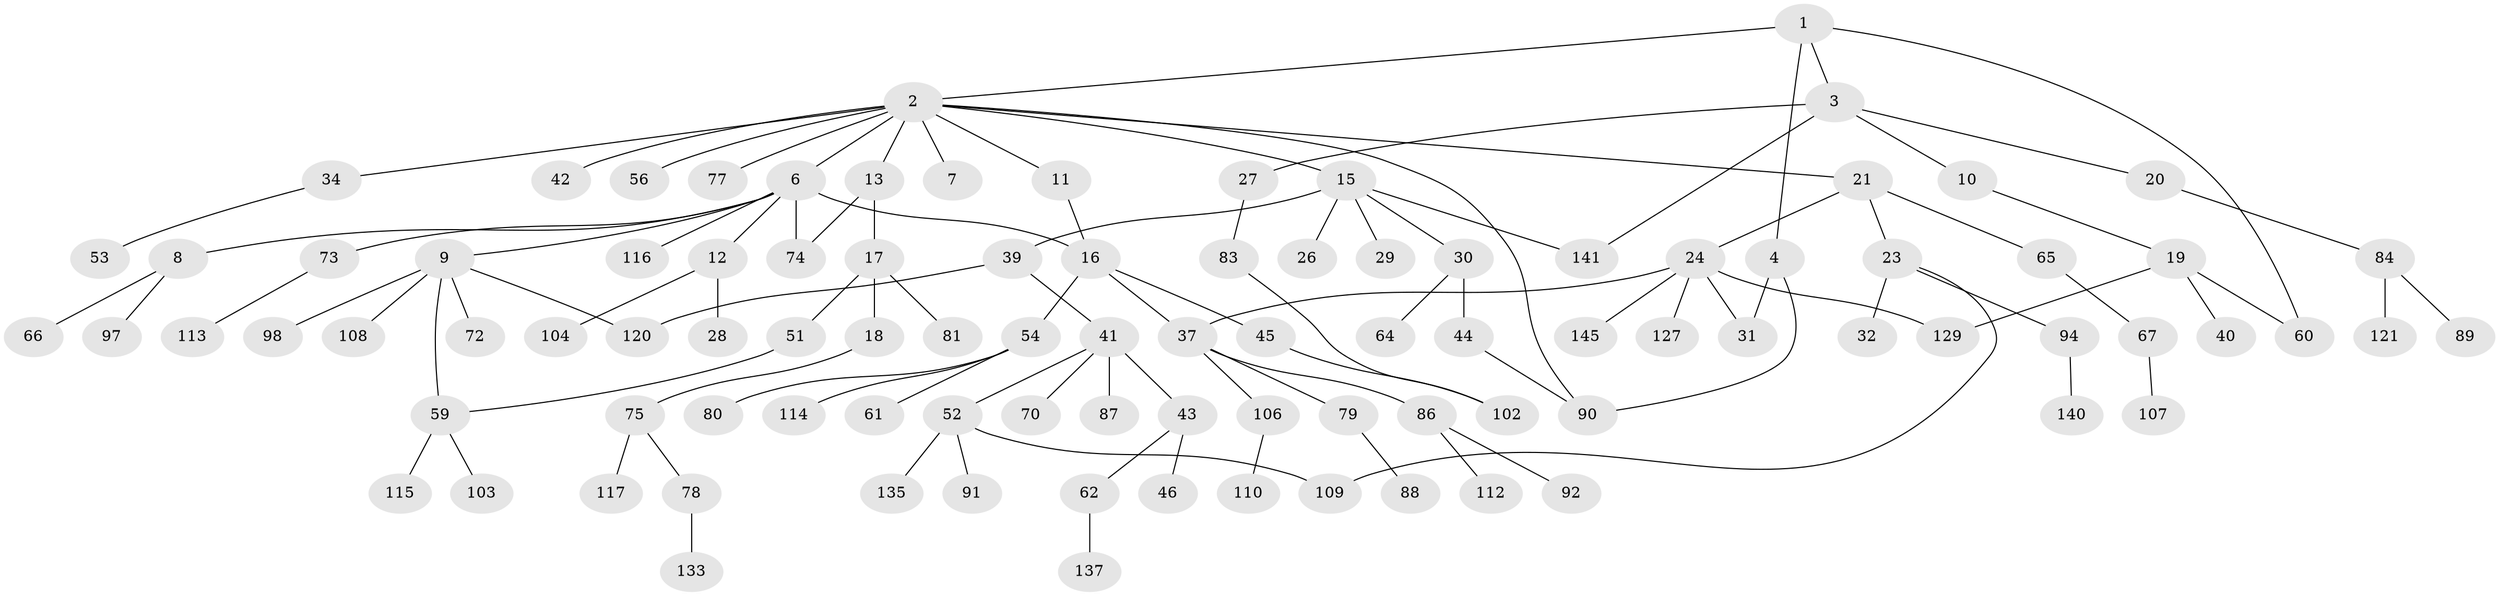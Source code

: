 // Generated by graph-tools (version 1.1) at 2025/51/02/27/25 19:51:36]
// undirected, 97 vertices, 109 edges
graph export_dot {
graph [start="1"]
  node [color=gray90,style=filled];
  1;
  2 [super="+5"];
  3 [super="+55"];
  4 [super="+48"];
  6 [super="+50"];
  7 [super="+96"];
  8 [super="+138"];
  9 [super="+14"];
  10;
  11 [super="+100"];
  12;
  13;
  15 [super="+57"];
  16 [super="+33"];
  17 [super="+22"];
  18;
  19 [super="+35"];
  20 [super="+36"];
  21 [super="+63"];
  23 [super="+118"];
  24 [super="+25"];
  26 [super="+69"];
  27 [super="+58"];
  28;
  29 [super="+105"];
  30 [super="+38"];
  31 [super="+99"];
  32 [super="+136"];
  34 [super="+131"];
  37 [super="+82"];
  39 [super="+47"];
  40;
  41 [super="+49"];
  42 [super="+122"];
  43;
  44;
  45 [super="+85"];
  46 [super="+139"];
  51 [super="+95"];
  52 [super="+130"];
  53;
  54;
  56;
  59 [super="+93"];
  60;
  61 [super="+71"];
  62 [super="+143"];
  64;
  65;
  66 [super="+76"];
  67 [super="+68"];
  70;
  72;
  73 [super="+119"];
  74 [super="+132"];
  75;
  77 [super="+142"];
  78;
  79 [super="+134"];
  80 [super="+123"];
  81;
  83 [super="+126"];
  84;
  86 [super="+111"];
  87;
  88;
  89;
  90 [super="+101"];
  91;
  92;
  94 [super="+124"];
  97;
  98;
  102;
  103;
  104;
  106 [super="+144"];
  107;
  108;
  109;
  110;
  112 [super="+125"];
  113;
  114;
  115;
  116;
  117;
  120;
  121;
  127 [super="+128"];
  129;
  133;
  135;
  137;
  140;
  141;
  145;
  1 -- 2;
  1 -- 3;
  1 -- 4;
  1 -- 60;
  2 -- 6;
  2 -- 15;
  2 -- 42;
  2 -- 56;
  2 -- 77;
  2 -- 90;
  2 -- 34;
  2 -- 21;
  2 -- 7;
  2 -- 11;
  2 -- 13;
  3 -- 10;
  3 -- 20;
  3 -- 27;
  3 -- 141;
  4 -- 31;
  4 -- 90;
  6 -- 8;
  6 -- 9;
  6 -- 12;
  6 -- 16;
  6 -- 73;
  6 -- 74;
  6 -- 116;
  8 -- 66;
  8 -- 97;
  9 -- 98;
  9 -- 72;
  9 -- 59;
  9 -- 108;
  9 -- 120;
  10 -- 19;
  11 -- 16;
  12 -- 28;
  12 -- 104;
  13 -- 17;
  13 -- 74;
  15 -- 26;
  15 -- 29;
  15 -- 30;
  15 -- 39;
  15 -- 141;
  16 -- 45;
  16 -- 54;
  16 -- 37;
  17 -- 18;
  17 -- 51;
  17 -- 81;
  18 -- 75;
  19 -- 40;
  19 -- 129;
  19 -- 60;
  20 -- 84;
  21 -- 23;
  21 -- 24;
  21 -- 65;
  23 -- 32;
  23 -- 94;
  23 -- 109;
  24 -- 37;
  24 -- 129;
  24 -- 145;
  24 -- 127;
  24 -- 31;
  27 -- 83;
  30 -- 44;
  30 -- 64;
  34 -- 53;
  37 -- 79;
  37 -- 86;
  37 -- 106;
  39 -- 41;
  39 -- 120;
  41 -- 43;
  41 -- 52;
  41 -- 87;
  41 -- 70;
  43 -- 46;
  43 -- 62;
  44 -- 90;
  45 -- 102;
  51 -- 59;
  52 -- 91;
  52 -- 109;
  52 -- 135;
  54 -- 61;
  54 -- 80;
  54 -- 114;
  59 -- 115;
  59 -- 103;
  62 -- 137;
  65 -- 67;
  67 -- 107;
  73 -- 113;
  75 -- 78;
  75 -- 117;
  78 -- 133;
  79 -- 88;
  83 -- 102;
  84 -- 89;
  84 -- 121;
  86 -- 92;
  86 -- 112;
  94 -- 140;
  106 -- 110;
}

